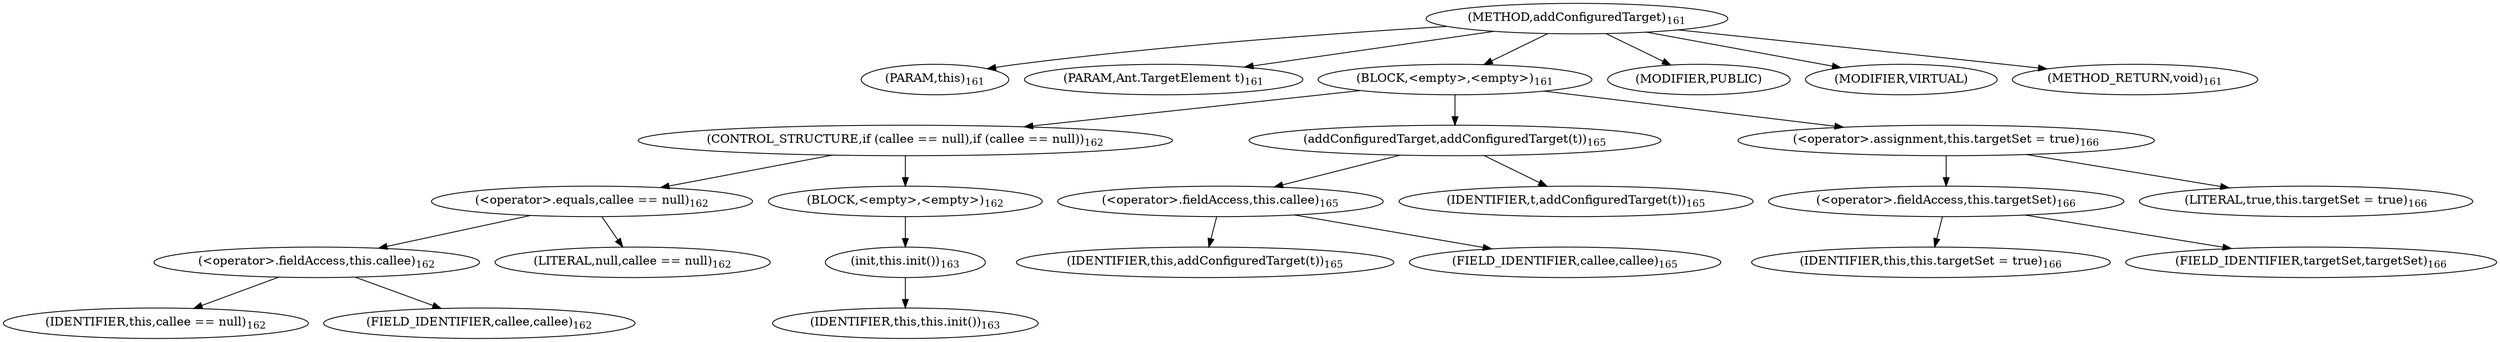 digraph "addConfiguredTarget" {  
"222" [label = <(METHOD,addConfiguredTarget)<SUB>161</SUB>> ]
"20" [label = <(PARAM,this)<SUB>161</SUB>> ]
"223" [label = <(PARAM,Ant.TargetElement t)<SUB>161</SUB>> ]
"224" [label = <(BLOCK,&lt;empty&gt;,&lt;empty&gt;)<SUB>161</SUB>> ]
"225" [label = <(CONTROL_STRUCTURE,if (callee == null),if (callee == null))<SUB>162</SUB>> ]
"226" [label = <(&lt;operator&gt;.equals,callee == null)<SUB>162</SUB>> ]
"227" [label = <(&lt;operator&gt;.fieldAccess,this.callee)<SUB>162</SUB>> ]
"228" [label = <(IDENTIFIER,this,callee == null)<SUB>162</SUB>> ]
"229" [label = <(FIELD_IDENTIFIER,callee,callee)<SUB>162</SUB>> ]
"230" [label = <(LITERAL,null,callee == null)<SUB>162</SUB>> ]
"231" [label = <(BLOCK,&lt;empty&gt;,&lt;empty&gt;)<SUB>162</SUB>> ]
"232" [label = <(init,this.init())<SUB>163</SUB>> ]
"19" [label = <(IDENTIFIER,this,this.init())<SUB>163</SUB>> ]
"233" [label = <(addConfiguredTarget,addConfiguredTarget(t))<SUB>165</SUB>> ]
"234" [label = <(&lt;operator&gt;.fieldAccess,this.callee)<SUB>165</SUB>> ]
"235" [label = <(IDENTIFIER,this,addConfiguredTarget(t))<SUB>165</SUB>> ]
"236" [label = <(FIELD_IDENTIFIER,callee,callee)<SUB>165</SUB>> ]
"237" [label = <(IDENTIFIER,t,addConfiguredTarget(t))<SUB>165</SUB>> ]
"238" [label = <(&lt;operator&gt;.assignment,this.targetSet = true)<SUB>166</SUB>> ]
"239" [label = <(&lt;operator&gt;.fieldAccess,this.targetSet)<SUB>166</SUB>> ]
"240" [label = <(IDENTIFIER,this,this.targetSet = true)<SUB>166</SUB>> ]
"241" [label = <(FIELD_IDENTIFIER,targetSet,targetSet)<SUB>166</SUB>> ]
"242" [label = <(LITERAL,true,this.targetSet = true)<SUB>166</SUB>> ]
"243" [label = <(MODIFIER,PUBLIC)> ]
"244" [label = <(MODIFIER,VIRTUAL)> ]
"245" [label = <(METHOD_RETURN,void)<SUB>161</SUB>> ]
  "222" -> "20" 
  "222" -> "223" 
  "222" -> "224" 
  "222" -> "243" 
  "222" -> "244" 
  "222" -> "245" 
  "224" -> "225" 
  "224" -> "233" 
  "224" -> "238" 
  "225" -> "226" 
  "225" -> "231" 
  "226" -> "227" 
  "226" -> "230" 
  "227" -> "228" 
  "227" -> "229" 
  "231" -> "232" 
  "232" -> "19" 
  "233" -> "234" 
  "233" -> "237" 
  "234" -> "235" 
  "234" -> "236" 
  "238" -> "239" 
  "238" -> "242" 
  "239" -> "240" 
  "239" -> "241" 
}

